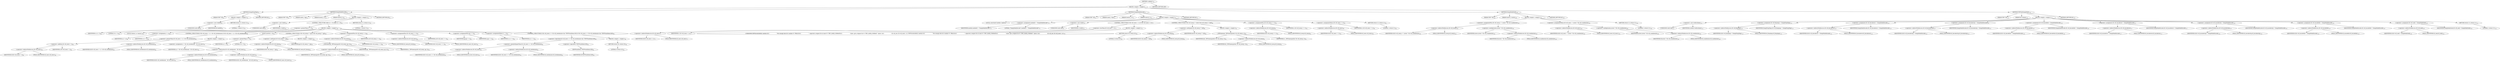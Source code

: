 digraph "&lt;global&gt;" {  
"63684" [label = <(METHOD,&lt;global&gt;)<SUB>32</SUB>> ]
"63685" [label = <(BLOCK,&lt;empty&gt;,&lt;empty&gt;)> ]
"63686" [label = <(METHOD,DumpFixupTags)<SUB>32</SUB>> ]
"63687" [label = <(PARAM,TIFF *tif)<SUB>32</SUB>> ]
"63688" [label = <(BLOCK,&lt;empty&gt;,&lt;empty&gt;)<SUB>33</SUB>> ]
"63689" [label = <(&lt;operator&gt;.cast,(void)tif)<SUB>34</SUB>> ]
"63690" [label = <(UNKNOWN,void,void)<SUB>34</SUB>> ]
"63691" [label = <(IDENTIFIER,tif,(void)tif)<SUB>34</SUB>> ]
"63692" [label = <(RETURN,return (1);,return (1);)<SUB>35</SUB>> ]
"63693" [label = <(LITERAL,1,return (1);)<SUB>35</SUB>> ]
"63694" [label = <(METHOD_RETURN,int)<SUB>32</SUB>> ]
"63696" [label = <(METHOD,DumpModeEncode)<SUB>41</SUB>> ]
"63697" [label = <(PARAM,TIFF *tif)<SUB>41</SUB>> ]
"63698" [label = <(PARAM,uint8_t *pp)<SUB>41</SUB>> ]
"63699" [label = <(PARAM,tmsize_t cc)<SUB>41</SUB>> ]
"63700" [label = <(PARAM,uint16_t s)<SUB>41</SUB>> ]
"63701" [label = <(BLOCK,&lt;empty&gt;,&lt;empty&gt;)<SUB>42</SUB>> ]
"63702" [label = <(&lt;operator&gt;.cast,(void)s)<SUB>43</SUB>> ]
"63703" [label = <(UNKNOWN,void,void)<SUB>43</SUB>> ]
"63704" [label = <(IDENTIFIER,s,(void)s)<SUB>43</SUB>> ]
"63705" [label = <(CONTROL_STRUCTURE,while (cc &gt; 0),while (cc &gt; 0))<SUB>44</SUB>> ]
"63706" [label = <(&lt;operator&gt;.greaterThan,cc &gt; 0)<SUB>44</SUB>> ]
"63707" [label = <(IDENTIFIER,cc,cc &gt; 0)<SUB>44</SUB>> ]
"63708" [label = <(LITERAL,0,cc &gt; 0)<SUB>44</SUB>> ]
"63709" [label = <(BLOCK,&lt;empty&gt;,&lt;empty&gt;)<SUB>45</SUB>> ]
"63710" [label = <(LOCAL,tmsize_t n: tmsize_t)<SUB>46</SUB>> ]
"63711" [label = <(&lt;operator&gt;.assignment,n = cc)<SUB>48</SUB>> ]
"63712" [label = <(IDENTIFIER,n,n = cc)<SUB>48</SUB>> ]
"63713" [label = <(IDENTIFIER,cc,n = cc)<SUB>48</SUB>> ]
"63714" [label = <(CONTROL_STRUCTURE,if (tif-&gt;tif_rawcc + n &gt; tif-&gt;tif_rawdatasize),if (tif-&gt;tif_rawcc + n &gt; tif-&gt;tif_rawdatasize))<SUB>49</SUB>> ]
"63715" [label = <(&lt;operator&gt;.greaterThan,tif-&gt;tif_rawcc + n &gt; tif-&gt;tif_rawdatasize)<SUB>49</SUB>> ]
"63716" [label = <(&lt;operator&gt;.addition,tif-&gt;tif_rawcc + n)<SUB>49</SUB>> ]
"63717" [label = <(&lt;operator&gt;.indirectFieldAccess,tif-&gt;tif_rawcc)<SUB>49</SUB>> ]
"63718" [label = <(IDENTIFIER,tif,tif-&gt;tif_rawcc + n)<SUB>49</SUB>> ]
"63719" [label = <(FIELD_IDENTIFIER,tif_rawcc,tif_rawcc)<SUB>49</SUB>> ]
"63720" [label = <(IDENTIFIER,n,tif-&gt;tif_rawcc + n)<SUB>49</SUB>> ]
"63721" [label = <(&lt;operator&gt;.indirectFieldAccess,tif-&gt;tif_rawdatasize)<SUB>49</SUB>> ]
"63722" [label = <(IDENTIFIER,tif,tif-&gt;tif_rawcc + n &gt; tif-&gt;tif_rawdatasize)<SUB>49</SUB>> ]
"63723" [label = <(FIELD_IDENTIFIER,tif_rawdatasize,tif_rawdatasize)<SUB>49</SUB>> ]
"63724" [label = <(BLOCK,&lt;empty&gt;,&lt;empty&gt;)<SUB>50</SUB>> ]
"63725" [label = <(&lt;operator&gt;.assignment,n = tif-&gt;tif_rawdatasize - tif-&gt;tif_rawcc)<SUB>50</SUB>> ]
"63726" [label = <(IDENTIFIER,n,n = tif-&gt;tif_rawdatasize - tif-&gt;tif_rawcc)<SUB>50</SUB>> ]
"63727" [label = <(&lt;operator&gt;.subtraction,tif-&gt;tif_rawdatasize - tif-&gt;tif_rawcc)<SUB>50</SUB>> ]
"63728" [label = <(&lt;operator&gt;.indirectFieldAccess,tif-&gt;tif_rawdatasize)<SUB>50</SUB>> ]
"63729" [label = <(IDENTIFIER,tif,tif-&gt;tif_rawdatasize - tif-&gt;tif_rawcc)<SUB>50</SUB>> ]
"63730" [label = <(FIELD_IDENTIFIER,tif_rawdatasize,tif_rawdatasize)<SUB>50</SUB>> ]
"63731" [label = <(&lt;operator&gt;.indirectFieldAccess,tif-&gt;tif_rawcc)<SUB>50</SUB>> ]
"63732" [label = <(IDENTIFIER,tif,tif-&gt;tif_rawdatasize - tif-&gt;tif_rawcc)<SUB>50</SUB>> ]
"63733" [label = <(FIELD_IDENTIFIER,tif_rawcc,tif_rawcc)<SUB>50</SUB>> ]
"63734" [label = <(assert,assert(n &gt; 0))<SUB>52</SUB>> ]
"63735" [label = <(&lt;operator&gt;.greaterThan,n &gt; 0)<SUB>52</SUB>> ]
"63736" [label = <(IDENTIFIER,n,n &gt; 0)<SUB>52</SUB>> ]
"63737" [label = <(LITERAL,0,n &gt; 0)<SUB>52</SUB>> ]
"63738" [label = <(CONTROL_STRUCTURE,if (tif-&gt;tif_rawcp != pp),if (tif-&gt;tif_rawcp != pp))<SUB>58</SUB>> ]
"63739" [label = <(&lt;operator&gt;.notEquals,tif-&gt;tif_rawcp != pp)<SUB>58</SUB>> ]
"63740" [label = <(&lt;operator&gt;.indirectFieldAccess,tif-&gt;tif_rawcp)<SUB>58</SUB>> ]
"63741" [label = <(IDENTIFIER,tif,tif-&gt;tif_rawcp != pp)<SUB>58</SUB>> ]
"63742" [label = <(FIELD_IDENTIFIER,tif_rawcp,tif_rawcp)<SUB>58</SUB>> ]
"63743" [label = <(IDENTIFIER,pp,tif-&gt;tif_rawcp != pp)<SUB>58</SUB>> ]
"63744" [label = <(BLOCK,&lt;empty&gt;,&lt;empty&gt;)<SUB>59</SUB>> ]
"63745" [label = <(_TIFFmemcpy,_TIFFmemcpy(tif-&gt;tif_rawcp, pp, n))<SUB>59</SUB>> ]
"63746" [label = <(&lt;operator&gt;.indirectFieldAccess,tif-&gt;tif_rawcp)<SUB>59</SUB>> ]
"63747" [label = <(IDENTIFIER,tif,_TIFFmemcpy(tif-&gt;tif_rawcp, pp, n))<SUB>59</SUB>> ]
"63748" [label = <(FIELD_IDENTIFIER,tif_rawcp,tif_rawcp)<SUB>59</SUB>> ]
"63749" [label = <(IDENTIFIER,pp,_TIFFmemcpy(tif-&gt;tif_rawcp, pp, n))<SUB>59</SUB>> ]
"63750" [label = <(IDENTIFIER,n,_TIFFmemcpy(tif-&gt;tif_rawcp, pp, n))<SUB>59</SUB>> ]
"63751" [label = <(&lt;operator&gt;.assignmentPlus,tif-&gt;tif_rawcp += n)<SUB>60</SUB>> ]
"63752" [label = <(&lt;operator&gt;.indirectFieldAccess,tif-&gt;tif_rawcp)<SUB>60</SUB>> ]
"63753" [label = <(IDENTIFIER,tif,tif-&gt;tif_rawcp += n)<SUB>60</SUB>> ]
"63754" [label = <(FIELD_IDENTIFIER,tif_rawcp,tif_rawcp)<SUB>60</SUB>> ]
"63755" [label = <(IDENTIFIER,n,tif-&gt;tif_rawcp += n)<SUB>60</SUB>> ]
"63756" [label = <(&lt;operator&gt;.assignmentPlus,tif-&gt;tif_rawcc += n)<SUB>61</SUB>> ]
"63757" [label = <(&lt;operator&gt;.indirectFieldAccess,tif-&gt;tif_rawcc)<SUB>61</SUB>> ]
"63758" [label = <(IDENTIFIER,tif,tif-&gt;tif_rawcc += n)<SUB>61</SUB>> ]
"63759" [label = <(FIELD_IDENTIFIER,tif_rawcc,tif_rawcc)<SUB>61</SUB>> ]
"63760" [label = <(IDENTIFIER,n,tif-&gt;tif_rawcc += n)<SUB>61</SUB>> ]
"63761" [label = <(&lt;operator&gt;.assignmentPlus,pp += n)<SUB>62</SUB>> ]
"63762" [label = <(IDENTIFIER,pp,pp += n)<SUB>62</SUB>> ]
"63763" [label = <(IDENTIFIER,n,pp += n)<SUB>62</SUB>> ]
"63764" [label = <(&lt;operator&gt;.assignmentMinus,cc -= n)<SUB>63</SUB>> ]
"63765" [label = <(IDENTIFIER,cc,cc -= n)<SUB>63</SUB>> ]
"63766" [label = <(IDENTIFIER,n,cc -= n)<SUB>63</SUB>> ]
"63767" [label = <(CONTROL_STRUCTURE,if (tif-&gt;tif_rawcc &gt;= tif-&gt;tif_rawdatasize &amp;&amp; !TIFFFlushData1(tif)),if (tif-&gt;tif_rawcc &gt;= tif-&gt;tif_rawdatasize &amp;&amp; !TIFFFlushData1(tif)))<SUB>64</SUB>> ]
"63768" [label = <(&lt;operator&gt;.logicalAnd,tif-&gt;tif_rawcc &gt;= tif-&gt;tif_rawdatasize &amp;&amp; !TIFFFlushData1(tif))<SUB>64</SUB>> ]
"63769" [label = <(&lt;operator&gt;.greaterEqualsThan,tif-&gt;tif_rawcc &gt;= tif-&gt;tif_rawdatasize)<SUB>64</SUB>> ]
"63770" [label = <(&lt;operator&gt;.indirectFieldAccess,tif-&gt;tif_rawcc)<SUB>64</SUB>> ]
"63771" [label = <(IDENTIFIER,tif,tif-&gt;tif_rawcc &gt;= tif-&gt;tif_rawdatasize)<SUB>64</SUB>> ]
"63772" [label = <(FIELD_IDENTIFIER,tif_rawcc,tif_rawcc)<SUB>64</SUB>> ]
"63773" [label = <(&lt;operator&gt;.indirectFieldAccess,tif-&gt;tif_rawdatasize)<SUB>64</SUB>> ]
"63774" [label = <(IDENTIFIER,tif,tif-&gt;tif_rawcc &gt;= tif-&gt;tif_rawdatasize)<SUB>64</SUB>> ]
"63775" [label = <(FIELD_IDENTIFIER,tif_rawdatasize,tif_rawdatasize)<SUB>64</SUB>> ]
"63776" [label = <(&lt;operator&gt;.logicalNot,!TIFFFlushData1(tif))<SUB>64</SUB>> ]
"63777" [label = <(TIFFFlushData1,TIFFFlushData1(tif))<SUB>64</SUB>> ]
"63778" [label = <(IDENTIFIER,tif,TIFFFlushData1(tif))<SUB>64</SUB>> ]
"63779" [label = <(BLOCK,&lt;empty&gt;,&lt;empty&gt;)<SUB>65</SUB>> ]
"63780" [label = <(RETURN,return (0);,return (0);)<SUB>65</SUB>> ]
"63781" [label = <(LITERAL,0,return (0);)<SUB>65</SUB>> ]
"63782" [label = <(RETURN,return (1);,return (1);)<SUB>67</SUB>> ]
"63783" [label = <(LITERAL,1,return (1);)<SUB>67</SUB>> ]
"63784" [label = <(METHOD_RETURN,int)<SUB>41</SUB>> ]
"63786" [label = <(METHOD,DumpModeDecode)<SUB>73</SUB>> ]
"63787" [label = <(PARAM,TIFF *tif)<SUB>73</SUB>> ]
"63788" [label = <(PARAM,uint8_t *buf)<SUB>73</SUB>> ]
"63789" [label = <(PARAM,tmsize_t cc)<SUB>73</SUB>> ]
"63790" [label = <(PARAM,uint16_t s)<SUB>73</SUB>> ]
"63791" [label = <(BLOCK,&lt;empty&gt;,&lt;empty&gt;)<SUB>74</SUB>> ]
"63792" [label = <(LOCAL,constchar[] module: char[])<SUB>75</SUB>> ]
"63793" [label = <(&lt;operator&gt;.assignment,module[] = &quot;DumpModeDecode&quot;)<SUB>75</SUB>> ]
"63794" [label = <(IDENTIFIER,module,module[] = &quot;DumpModeDecode&quot;)<SUB>75</SUB>> ]
"63795" [label = <(LITERAL,&quot;DumpModeDecode&quot;,module[] = &quot;DumpModeDecode&quot;)<SUB>75</SUB>> ]
"63796" [label = <(&lt;operator&gt;.cast,(void)s)<SUB>76</SUB>> ]
"63797" [label = <(UNKNOWN,void,void)<SUB>76</SUB>> ]
"63798" [label = <(IDENTIFIER,s,(void)s)<SUB>76</SUB>> ]
"63799" [label = <(CONTROL_STRUCTURE,if (tif-&gt;tif_rawcc &lt; cc),if (tif-&gt;tif_rawcc &lt; cc))<SUB>77</SUB>> ]
"63800" [label = <(&lt;operator&gt;.lessThan,tif-&gt;tif_rawcc &lt; cc)<SUB>77</SUB>> ]
"63801" [label = <(&lt;operator&gt;.indirectFieldAccess,tif-&gt;tif_rawcc)<SUB>77</SUB>> ]
"63802" [label = <(IDENTIFIER,tif,tif-&gt;tif_rawcc &lt; cc)<SUB>77</SUB>> ]
"63803" [label = <(FIELD_IDENTIFIER,tif_rawcc,tif_rawcc)<SUB>77</SUB>> ]
"63804" [label = <(IDENTIFIER,cc,tif-&gt;tif_rawcc &lt; cc)<SUB>77</SUB>> ]
"63805" [label = <(BLOCK,&lt;empty&gt;,&lt;empty&gt;)<SUB>78</SUB>> ]
"63806" [label = <(UNKNOWN,TIFFErrorExtR(tif, module,\012                      &quot;Not enough data for scanline %&quot; PRIu32\012                      &quot;, expected a request for at most %&quot; TIFF_SSIZE_FORMAT\012                      &quot; bytes, got a request for %&quot; TIFF_SSIZE_FORMAT &quot; bytes&quot;,\012                      tif-&gt;tif_row, tif-&gt;tif_rawcc, cc);,TIFFErrorExtR(tif, module,\012                      &quot;Not enough data for scanline %&quot; PRIu32\012                      &quot;, expected a request for at most %&quot; TIFF_SSIZE_FORMAT\012                      &quot; bytes, got a request for %&quot; TIFF_SSIZE_FORMAT &quot; bytes&quot;,\012                      tif-&gt;tif_row, tif-&gt;tif_rawcc, cc);)<SUB>79</SUB>> ]
"63807" [label = <(RETURN,return (0);,return (0);)<SUB>84</SUB>> ]
"63808" [label = <(LITERAL,0,return (0);)<SUB>84</SUB>> ]
"63809" [label = <(CONTROL_STRUCTURE,if (tif-&gt;tif_rawcp != buf),if (tif-&gt;tif_rawcp != buf))<SUB>90</SUB>> ]
"63810" [label = <(&lt;operator&gt;.notEquals,tif-&gt;tif_rawcp != buf)<SUB>90</SUB>> ]
"63811" [label = <(&lt;operator&gt;.indirectFieldAccess,tif-&gt;tif_rawcp)<SUB>90</SUB>> ]
"63812" [label = <(IDENTIFIER,tif,tif-&gt;tif_rawcp != buf)<SUB>90</SUB>> ]
"63813" [label = <(FIELD_IDENTIFIER,tif_rawcp,tif_rawcp)<SUB>90</SUB>> ]
"63814" [label = <(IDENTIFIER,buf,tif-&gt;tif_rawcp != buf)<SUB>90</SUB>> ]
"63815" [label = <(BLOCK,&lt;empty&gt;,&lt;empty&gt;)<SUB>91</SUB>> ]
"63816" [label = <(_TIFFmemcpy,_TIFFmemcpy(buf, tif-&gt;tif_rawcp, cc))<SUB>91</SUB>> ]
"63817" [label = <(IDENTIFIER,buf,_TIFFmemcpy(buf, tif-&gt;tif_rawcp, cc))<SUB>91</SUB>> ]
"63818" [label = <(&lt;operator&gt;.indirectFieldAccess,tif-&gt;tif_rawcp)<SUB>91</SUB>> ]
"63819" [label = <(IDENTIFIER,tif,_TIFFmemcpy(buf, tif-&gt;tif_rawcp, cc))<SUB>91</SUB>> ]
"63820" [label = <(FIELD_IDENTIFIER,tif_rawcp,tif_rawcp)<SUB>91</SUB>> ]
"63821" [label = <(IDENTIFIER,cc,_TIFFmemcpy(buf, tif-&gt;tif_rawcp, cc))<SUB>91</SUB>> ]
"63822" [label = <(&lt;operator&gt;.assignmentPlus,tif-&gt;tif_rawcp += cc)<SUB>92</SUB>> ]
"63823" [label = <(&lt;operator&gt;.indirectFieldAccess,tif-&gt;tif_rawcp)<SUB>92</SUB>> ]
"63824" [label = <(IDENTIFIER,tif,tif-&gt;tif_rawcp += cc)<SUB>92</SUB>> ]
"63825" [label = <(FIELD_IDENTIFIER,tif_rawcp,tif_rawcp)<SUB>92</SUB>> ]
"63826" [label = <(IDENTIFIER,cc,tif-&gt;tif_rawcp += cc)<SUB>92</SUB>> ]
"63827" [label = <(&lt;operator&gt;.assignmentMinus,tif-&gt;tif_rawcc -= cc)<SUB>93</SUB>> ]
"63828" [label = <(&lt;operator&gt;.indirectFieldAccess,tif-&gt;tif_rawcc)<SUB>93</SUB>> ]
"63829" [label = <(IDENTIFIER,tif,tif-&gt;tif_rawcc -= cc)<SUB>93</SUB>> ]
"63830" [label = <(FIELD_IDENTIFIER,tif_rawcc,tif_rawcc)<SUB>93</SUB>> ]
"63831" [label = <(IDENTIFIER,cc,tif-&gt;tif_rawcc -= cc)<SUB>93</SUB>> ]
"63832" [label = <(RETURN,return (1);,return (1);)<SUB>94</SUB>> ]
"63833" [label = <(LITERAL,1,return (1);)<SUB>94</SUB>> ]
"63834" [label = <(METHOD_RETURN,int)<SUB>73</SUB>> ]
"63836" [label = <(METHOD,DumpModeSeek)<SUB>100</SUB>> ]
"63837" [label = <(PARAM,TIFF *tif)<SUB>100</SUB>> ]
"63838" [label = <(PARAM,uint32_t nrows)<SUB>100</SUB>> ]
"63839" [label = <(BLOCK,&lt;empty&gt;,&lt;empty&gt;)<SUB>101</SUB>> ]
"63840" [label = <(&lt;operator&gt;.assignmentPlus,tif-&gt;tif_rawcp += nrows * tif-&gt;tif_scanlinesize)<SUB>102</SUB>> ]
"63841" [label = <(&lt;operator&gt;.indirectFieldAccess,tif-&gt;tif_rawcp)<SUB>102</SUB>> ]
"63842" [label = <(IDENTIFIER,tif,tif-&gt;tif_rawcp += nrows * tif-&gt;tif_scanlinesize)<SUB>102</SUB>> ]
"63843" [label = <(FIELD_IDENTIFIER,tif_rawcp,tif_rawcp)<SUB>102</SUB>> ]
"63844" [label = <(&lt;operator&gt;.multiplication,nrows * tif-&gt;tif_scanlinesize)<SUB>102</SUB>> ]
"63845" [label = <(IDENTIFIER,nrows,nrows * tif-&gt;tif_scanlinesize)<SUB>102</SUB>> ]
"63846" [label = <(&lt;operator&gt;.indirectFieldAccess,tif-&gt;tif_scanlinesize)<SUB>102</SUB>> ]
"63847" [label = <(IDENTIFIER,tif,nrows * tif-&gt;tif_scanlinesize)<SUB>102</SUB>> ]
"63848" [label = <(FIELD_IDENTIFIER,tif_scanlinesize,tif_scanlinesize)<SUB>102</SUB>> ]
"63849" [label = <(&lt;operator&gt;.assignmentMinus,tif-&gt;tif_rawcc -= nrows * tif-&gt;tif_scanlinesize)<SUB>103</SUB>> ]
"63850" [label = <(&lt;operator&gt;.indirectFieldAccess,tif-&gt;tif_rawcc)<SUB>103</SUB>> ]
"63851" [label = <(IDENTIFIER,tif,tif-&gt;tif_rawcc -= nrows * tif-&gt;tif_scanlinesize)<SUB>103</SUB>> ]
"63852" [label = <(FIELD_IDENTIFIER,tif_rawcc,tif_rawcc)<SUB>103</SUB>> ]
"63853" [label = <(&lt;operator&gt;.multiplication,nrows * tif-&gt;tif_scanlinesize)<SUB>103</SUB>> ]
"63854" [label = <(IDENTIFIER,nrows,nrows * tif-&gt;tif_scanlinesize)<SUB>103</SUB>> ]
"63855" [label = <(&lt;operator&gt;.indirectFieldAccess,tif-&gt;tif_scanlinesize)<SUB>103</SUB>> ]
"63856" [label = <(IDENTIFIER,tif,nrows * tif-&gt;tif_scanlinesize)<SUB>103</SUB>> ]
"63857" [label = <(FIELD_IDENTIFIER,tif_scanlinesize,tif_scanlinesize)<SUB>103</SUB>> ]
"63858" [label = <(RETURN,return (1);,return (1);)<SUB>104</SUB>> ]
"63859" [label = <(LITERAL,1,return (1);)<SUB>104</SUB>> ]
"63860" [label = <(METHOD_RETURN,int)<SUB>100</SUB>> ]
"63862" [label = <(METHOD,TIFFInitDumpMode)<SUB>110</SUB>> ]
"63863" [label = <(PARAM,TIFF *tif)<SUB>110</SUB>> ]
"63864" [label = <(PARAM,int scheme)<SUB>110</SUB>> ]
"63865" [label = <(BLOCK,&lt;empty&gt;,&lt;empty&gt;)<SUB>111</SUB>> ]
"63866" [label = <(&lt;operator&gt;.cast,(void)scheme)<SUB>112</SUB>> ]
"63867" [label = <(UNKNOWN,void,void)<SUB>112</SUB>> ]
"63868" [label = <(IDENTIFIER,scheme,(void)scheme)<SUB>112</SUB>> ]
"63869" [label = <(&lt;operator&gt;.assignment,tif-&gt;tif_fixuptags = DumpFixupTags)<SUB>113</SUB>> ]
"63870" [label = <(&lt;operator&gt;.indirectFieldAccess,tif-&gt;tif_fixuptags)<SUB>113</SUB>> ]
"63871" [label = <(IDENTIFIER,tif,tif-&gt;tif_fixuptags = DumpFixupTags)<SUB>113</SUB>> ]
"63872" [label = <(FIELD_IDENTIFIER,tif_fixuptags,tif_fixuptags)<SUB>113</SUB>> ]
"63873" [label = <(IDENTIFIER,DumpFixupTags,tif-&gt;tif_fixuptags = DumpFixupTags)<SUB>113</SUB>> ]
"63874" [label = <(&lt;operator&gt;.assignment,tif-&gt;tif_decoderow = DumpModeDecode)<SUB>114</SUB>> ]
"63875" [label = <(&lt;operator&gt;.indirectFieldAccess,tif-&gt;tif_decoderow)<SUB>114</SUB>> ]
"63876" [label = <(IDENTIFIER,tif,tif-&gt;tif_decoderow = DumpModeDecode)<SUB>114</SUB>> ]
"63877" [label = <(FIELD_IDENTIFIER,tif_decoderow,tif_decoderow)<SUB>114</SUB>> ]
"63878" [label = <(IDENTIFIER,DumpModeDecode,tif-&gt;tif_decoderow = DumpModeDecode)<SUB>114</SUB>> ]
"63879" [label = <(&lt;operator&gt;.assignment,tif-&gt;tif_decodestrip = DumpModeDecode)<SUB>115</SUB>> ]
"63880" [label = <(&lt;operator&gt;.indirectFieldAccess,tif-&gt;tif_decodestrip)<SUB>115</SUB>> ]
"63881" [label = <(IDENTIFIER,tif,tif-&gt;tif_decodestrip = DumpModeDecode)<SUB>115</SUB>> ]
"63882" [label = <(FIELD_IDENTIFIER,tif_decodestrip,tif_decodestrip)<SUB>115</SUB>> ]
"63883" [label = <(IDENTIFIER,DumpModeDecode,tif-&gt;tif_decodestrip = DumpModeDecode)<SUB>115</SUB>> ]
"63884" [label = <(&lt;operator&gt;.assignment,tif-&gt;tif_decodetile = DumpModeDecode)<SUB>116</SUB>> ]
"63885" [label = <(&lt;operator&gt;.indirectFieldAccess,tif-&gt;tif_decodetile)<SUB>116</SUB>> ]
"63886" [label = <(IDENTIFIER,tif,tif-&gt;tif_decodetile = DumpModeDecode)<SUB>116</SUB>> ]
"63887" [label = <(FIELD_IDENTIFIER,tif_decodetile,tif_decodetile)<SUB>116</SUB>> ]
"63888" [label = <(IDENTIFIER,DumpModeDecode,tif-&gt;tif_decodetile = DumpModeDecode)<SUB>116</SUB>> ]
"63889" [label = <(&lt;operator&gt;.assignment,tif-&gt;tif_encoderow = DumpModeEncode)<SUB>117</SUB>> ]
"63890" [label = <(&lt;operator&gt;.indirectFieldAccess,tif-&gt;tif_encoderow)<SUB>117</SUB>> ]
"63891" [label = <(IDENTIFIER,tif,tif-&gt;tif_encoderow = DumpModeEncode)<SUB>117</SUB>> ]
"63892" [label = <(FIELD_IDENTIFIER,tif_encoderow,tif_encoderow)<SUB>117</SUB>> ]
"63893" [label = <(IDENTIFIER,DumpModeEncode,tif-&gt;tif_encoderow = DumpModeEncode)<SUB>117</SUB>> ]
"63894" [label = <(&lt;operator&gt;.assignment,tif-&gt;tif_encodestrip = DumpModeEncode)<SUB>118</SUB>> ]
"63895" [label = <(&lt;operator&gt;.indirectFieldAccess,tif-&gt;tif_encodestrip)<SUB>118</SUB>> ]
"63896" [label = <(IDENTIFIER,tif,tif-&gt;tif_encodestrip = DumpModeEncode)<SUB>118</SUB>> ]
"63897" [label = <(FIELD_IDENTIFIER,tif_encodestrip,tif_encodestrip)<SUB>118</SUB>> ]
"63898" [label = <(IDENTIFIER,DumpModeEncode,tif-&gt;tif_encodestrip = DumpModeEncode)<SUB>118</SUB>> ]
"63899" [label = <(&lt;operator&gt;.assignment,tif-&gt;tif_encodetile = DumpModeEncode)<SUB>119</SUB>> ]
"63900" [label = <(&lt;operator&gt;.indirectFieldAccess,tif-&gt;tif_encodetile)<SUB>119</SUB>> ]
"63901" [label = <(IDENTIFIER,tif,tif-&gt;tif_encodetile = DumpModeEncode)<SUB>119</SUB>> ]
"63902" [label = <(FIELD_IDENTIFIER,tif_encodetile,tif_encodetile)<SUB>119</SUB>> ]
"63903" [label = <(IDENTIFIER,DumpModeEncode,tif-&gt;tif_encodetile = DumpModeEncode)<SUB>119</SUB>> ]
"63904" [label = <(&lt;operator&gt;.assignment,tif-&gt;tif_seek = DumpModeSeek)<SUB>120</SUB>> ]
"63905" [label = <(&lt;operator&gt;.indirectFieldAccess,tif-&gt;tif_seek)<SUB>120</SUB>> ]
"63906" [label = <(IDENTIFIER,tif,tif-&gt;tif_seek = DumpModeSeek)<SUB>120</SUB>> ]
"63907" [label = <(FIELD_IDENTIFIER,tif_seek,tif_seek)<SUB>120</SUB>> ]
"63908" [label = <(IDENTIFIER,DumpModeSeek,tif-&gt;tif_seek = DumpModeSeek)<SUB>120</SUB>> ]
"63909" [label = <(RETURN,return (1);,return (1);)<SUB>121</SUB>> ]
"63910" [label = <(LITERAL,1,return (1);)<SUB>121</SUB>> ]
"63911" [label = <(METHOD_RETURN,int)<SUB>110</SUB>> ]
"63913" [label = <(METHOD_RETURN,ANY)> ]
  "63684" -> "63685" 
  "63684" -> "63913" 
  "63685" -> "63686" 
  "63685" -> "63696" 
  "63685" -> "63786" 
  "63685" -> "63836" 
  "63685" -> "63862" 
  "63686" -> "63687" 
  "63686" -> "63688" 
  "63686" -> "63694" 
  "63688" -> "63689" 
  "63688" -> "63692" 
  "63689" -> "63690" 
  "63689" -> "63691" 
  "63692" -> "63693" 
  "63696" -> "63697" 
  "63696" -> "63698" 
  "63696" -> "63699" 
  "63696" -> "63700" 
  "63696" -> "63701" 
  "63696" -> "63784" 
  "63701" -> "63702" 
  "63701" -> "63705" 
  "63701" -> "63782" 
  "63702" -> "63703" 
  "63702" -> "63704" 
  "63705" -> "63706" 
  "63705" -> "63709" 
  "63706" -> "63707" 
  "63706" -> "63708" 
  "63709" -> "63710" 
  "63709" -> "63711" 
  "63709" -> "63714" 
  "63709" -> "63734" 
  "63709" -> "63738" 
  "63709" -> "63751" 
  "63709" -> "63756" 
  "63709" -> "63761" 
  "63709" -> "63764" 
  "63709" -> "63767" 
  "63711" -> "63712" 
  "63711" -> "63713" 
  "63714" -> "63715" 
  "63714" -> "63724" 
  "63715" -> "63716" 
  "63715" -> "63721" 
  "63716" -> "63717" 
  "63716" -> "63720" 
  "63717" -> "63718" 
  "63717" -> "63719" 
  "63721" -> "63722" 
  "63721" -> "63723" 
  "63724" -> "63725" 
  "63725" -> "63726" 
  "63725" -> "63727" 
  "63727" -> "63728" 
  "63727" -> "63731" 
  "63728" -> "63729" 
  "63728" -> "63730" 
  "63731" -> "63732" 
  "63731" -> "63733" 
  "63734" -> "63735" 
  "63735" -> "63736" 
  "63735" -> "63737" 
  "63738" -> "63739" 
  "63738" -> "63744" 
  "63739" -> "63740" 
  "63739" -> "63743" 
  "63740" -> "63741" 
  "63740" -> "63742" 
  "63744" -> "63745" 
  "63745" -> "63746" 
  "63745" -> "63749" 
  "63745" -> "63750" 
  "63746" -> "63747" 
  "63746" -> "63748" 
  "63751" -> "63752" 
  "63751" -> "63755" 
  "63752" -> "63753" 
  "63752" -> "63754" 
  "63756" -> "63757" 
  "63756" -> "63760" 
  "63757" -> "63758" 
  "63757" -> "63759" 
  "63761" -> "63762" 
  "63761" -> "63763" 
  "63764" -> "63765" 
  "63764" -> "63766" 
  "63767" -> "63768" 
  "63767" -> "63779" 
  "63768" -> "63769" 
  "63768" -> "63776" 
  "63769" -> "63770" 
  "63769" -> "63773" 
  "63770" -> "63771" 
  "63770" -> "63772" 
  "63773" -> "63774" 
  "63773" -> "63775" 
  "63776" -> "63777" 
  "63777" -> "63778" 
  "63779" -> "63780" 
  "63780" -> "63781" 
  "63782" -> "63783" 
  "63786" -> "63787" 
  "63786" -> "63788" 
  "63786" -> "63789" 
  "63786" -> "63790" 
  "63786" -> "63791" 
  "63786" -> "63834" 
  "63791" -> "63792" 
  "63791" -> "63793" 
  "63791" -> "63796" 
  "63791" -> "63799" 
  "63791" -> "63809" 
  "63791" -> "63822" 
  "63791" -> "63827" 
  "63791" -> "63832" 
  "63793" -> "63794" 
  "63793" -> "63795" 
  "63796" -> "63797" 
  "63796" -> "63798" 
  "63799" -> "63800" 
  "63799" -> "63805" 
  "63800" -> "63801" 
  "63800" -> "63804" 
  "63801" -> "63802" 
  "63801" -> "63803" 
  "63805" -> "63806" 
  "63805" -> "63807" 
  "63807" -> "63808" 
  "63809" -> "63810" 
  "63809" -> "63815" 
  "63810" -> "63811" 
  "63810" -> "63814" 
  "63811" -> "63812" 
  "63811" -> "63813" 
  "63815" -> "63816" 
  "63816" -> "63817" 
  "63816" -> "63818" 
  "63816" -> "63821" 
  "63818" -> "63819" 
  "63818" -> "63820" 
  "63822" -> "63823" 
  "63822" -> "63826" 
  "63823" -> "63824" 
  "63823" -> "63825" 
  "63827" -> "63828" 
  "63827" -> "63831" 
  "63828" -> "63829" 
  "63828" -> "63830" 
  "63832" -> "63833" 
  "63836" -> "63837" 
  "63836" -> "63838" 
  "63836" -> "63839" 
  "63836" -> "63860" 
  "63839" -> "63840" 
  "63839" -> "63849" 
  "63839" -> "63858" 
  "63840" -> "63841" 
  "63840" -> "63844" 
  "63841" -> "63842" 
  "63841" -> "63843" 
  "63844" -> "63845" 
  "63844" -> "63846" 
  "63846" -> "63847" 
  "63846" -> "63848" 
  "63849" -> "63850" 
  "63849" -> "63853" 
  "63850" -> "63851" 
  "63850" -> "63852" 
  "63853" -> "63854" 
  "63853" -> "63855" 
  "63855" -> "63856" 
  "63855" -> "63857" 
  "63858" -> "63859" 
  "63862" -> "63863" 
  "63862" -> "63864" 
  "63862" -> "63865" 
  "63862" -> "63911" 
  "63865" -> "63866" 
  "63865" -> "63869" 
  "63865" -> "63874" 
  "63865" -> "63879" 
  "63865" -> "63884" 
  "63865" -> "63889" 
  "63865" -> "63894" 
  "63865" -> "63899" 
  "63865" -> "63904" 
  "63865" -> "63909" 
  "63866" -> "63867" 
  "63866" -> "63868" 
  "63869" -> "63870" 
  "63869" -> "63873" 
  "63870" -> "63871" 
  "63870" -> "63872" 
  "63874" -> "63875" 
  "63874" -> "63878" 
  "63875" -> "63876" 
  "63875" -> "63877" 
  "63879" -> "63880" 
  "63879" -> "63883" 
  "63880" -> "63881" 
  "63880" -> "63882" 
  "63884" -> "63885" 
  "63884" -> "63888" 
  "63885" -> "63886" 
  "63885" -> "63887" 
  "63889" -> "63890" 
  "63889" -> "63893" 
  "63890" -> "63891" 
  "63890" -> "63892" 
  "63894" -> "63895" 
  "63894" -> "63898" 
  "63895" -> "63896" 
  "63895" -> "63897" 
  "63899" -> "63900" 
  "63899" -> "63903" 
  "63900" -> "63901" 
  "63900" -> "63902" 
  "63904" -> "63905" 
  "63904" -> "63908" 
  "63905" -> "63906" 
  "63905" -> "63907" 
  "63909" -> "63910" 
}
